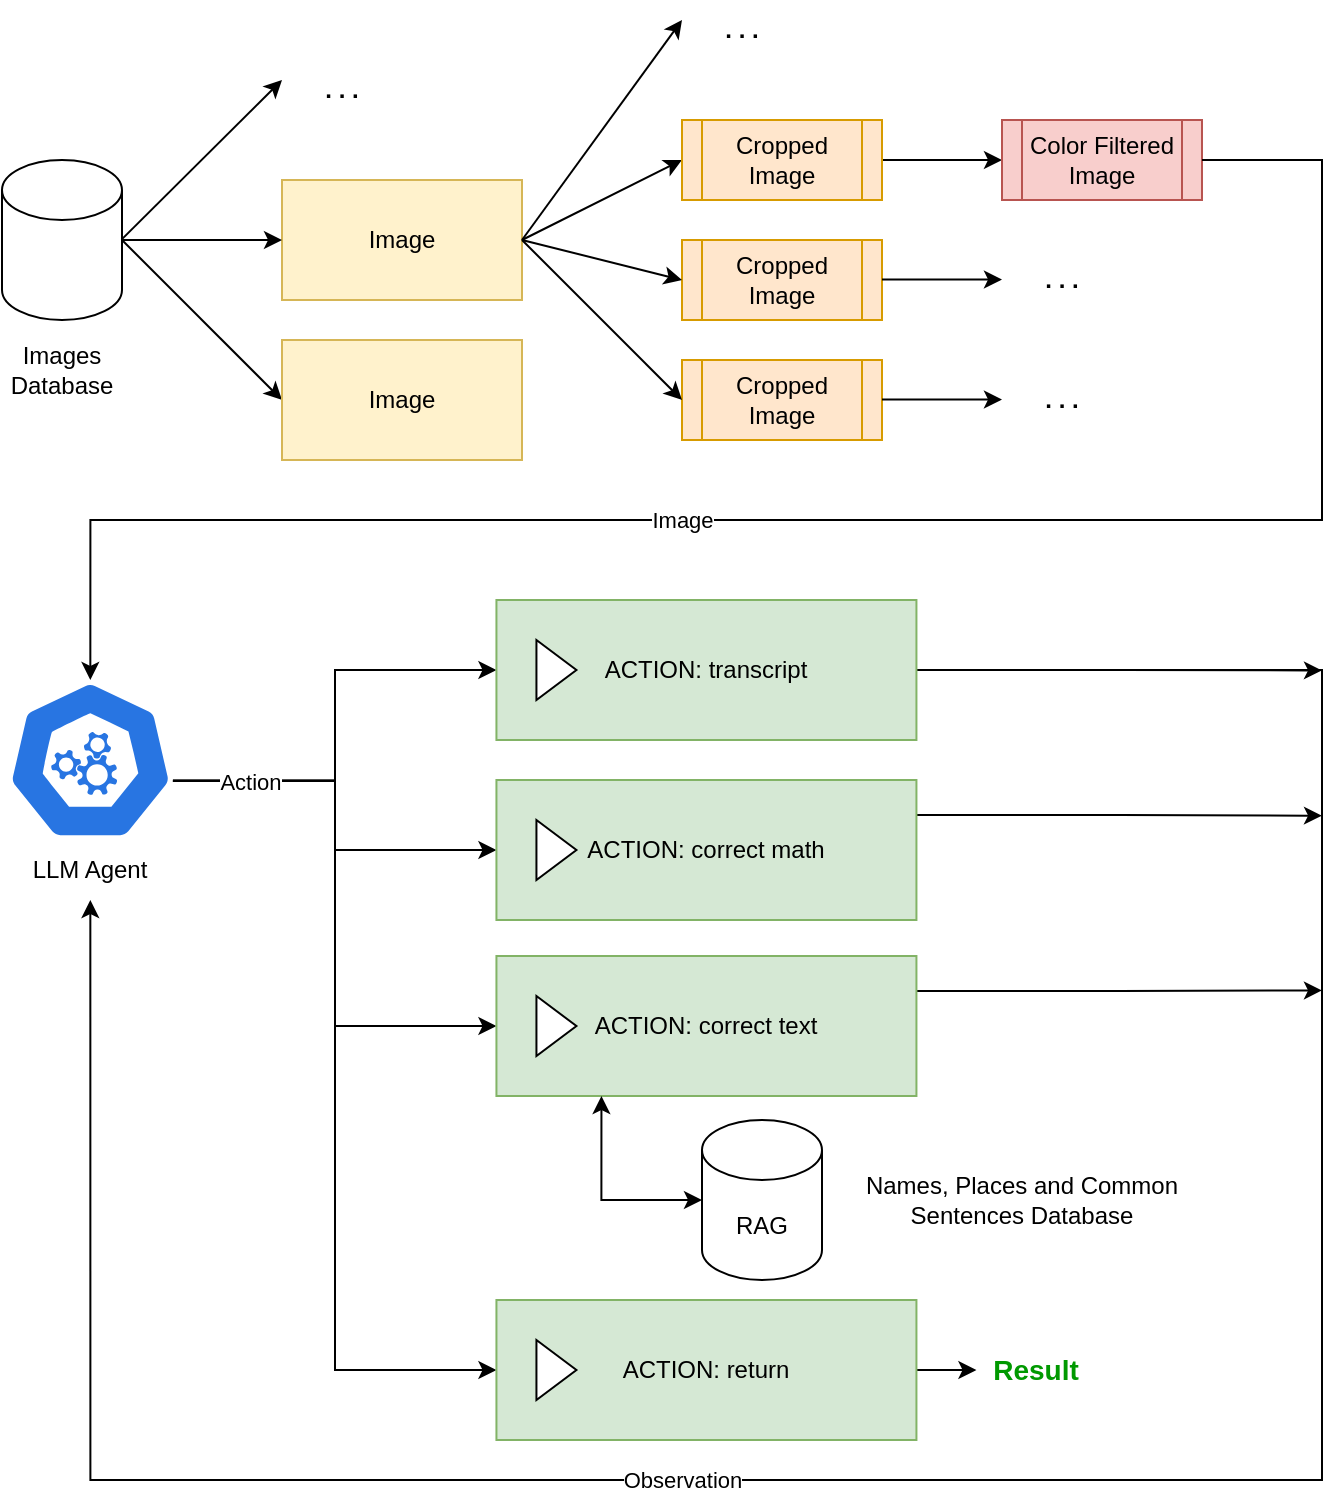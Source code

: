 <mxfile version="24.4.13" type="device">
  <diagram name="Page-1" id="_7Ak6aFFo15ZN1z-7NYE">
    <mxGraphModel dx="1574" dy="819" grid="1" gridSize="10" guides="1" tooltips="1" connect="1" arrows="1" fold="1" page="1" pageScale="1" pageWidth="827" pageHeight="1169" math="0" shadow="0">
      <root>
        <mxCell id="0" />
        <mxCell id="1" parent="0" />
        <mxCell id="xcZsJhXn7nlrGIb4VLdF-41" style="rounded=0;orthogonalLoop=1;jettySize=auto;html=1;exitX=1;exitY=0.5;exitDx=0;exitDy=0;exitPerimeter=0;entryX=0;entryY=0.5;entryDx=0;entryDy=0;" edge="1" parent="1" source="sbEwXr83FI8Pr9wkmPXc-1" target="xcZsJhXn7nlrGIb4VLdF-40">
          <mxGeometry relative="1" as="geometry" />
        </mxCell>
        <mxCell id="sbEwXr83FI8Pr9wkmPXc-1" value="" style="shape=cylinder3;whiteSpace=wrap;html=1;boundedLbl=1;backgroundOutline=1;size=15;" parent="1" vertex="1">
          <mxGeometry x="60" y="140" width="60" height="80" as="geometry" />
        </mxCell>
        <mxCell id="sbEwXr83FI8Pr9wkmPXc-2" value="Images&lt;div&gt;Database&lt;/div&gt;" style="text;html=1;align=center;verticalAlign=middle;whiteSpace=wrap;rounded=0;" parent="1" vertex="1">
          <mxGeometry x="60" y="230" width="60" height="30" as="geometry" />
        </mxCell>
        <mxCell id="sbEwXr83FI8Pr9wkmPXc-4" value="Image" style="rounded=0;whiteSpace=wrap;html=1;fillColor=#fff2cc;strokeColor=#d6b656;" parent="1" vertex="1">
          <mxGeometry x="200" y="150" width="120" height="60" as="geometry" />
        </mxCell>
        <mxCell id="xcZsJhXn7nlrGIb4VLdF-18" style="edgeStyle=orthogonalEdgeStyle;rounded=0;orthogonalLoop=1;jettySize=auto;html=1;exitX=0.995;exitY=0.63;exitDx=0;exitDy=0;exitPerimeter=0;entryX=0;entryY=0.5;entryDx=0;entryDy=0;" edge="1" parent="1" source="sbEwXr83FI8Pr9wkmPXc-6" target="xcZsJhXn7nlrGIb4VLdF-16">
          <mxGeometry relative="1" as="geometry" />
        </mxCell>
        <mxCell id="xcZsJhXn7nlrGIb4VLdF-21" style="edgeStyle=orthogonalEdgeStyle;rounded=0;orthogonalLoop=1;jettySize=auto;html=1;exitX=0.995;exitY=0.63;exitDx=0;exitDy=0;exitPerimeter=0;entryX=0;entryY=0.5;entryDx=0;entryDy=0;" edge="1" parent="1" source="sbEwXr83FI8Pr9wkmPXc-6" target="xcZsJhXn7nlrGIb4VLdF-19">
          <mxGeometry relative="1" as="geometry" />
        </mxCell>
        <mxCell id="xcZsJhXn7nlrGIb4VLdF-34" style="edgeStyle=orthogonalEdgeStyle;rounded=0;orthogonalLoop=1;jettySize=auto;html=1;exitX=0.995;exitY=0.63;exitDx=0;exitDy=0;exitPerimeter=0;entryX=0;entryY=0.5;entryDx=0;entryDy=0;" edge="1" parent="1" source="sbEwXr83FI8Pr9wkmPXc-6" target="xcZsJhXn7nlrGIb4VLdF-28">
          <mxGeometry relative="1" as="geometry" />
        </mxCell>
        <mxCell id="xcZsJhXn7nlrGIb4VLdF-45" style="edgeStyle=orthogonalEdgeStyle;rounded=0;orthogonalLoop=1;jettySize=auto;html=1;exitX=0.995;exitY=0.63;exitDx=0;exitDy=0;exitPerimeter=0;entryX=0;entryY=0.5;entryDx=0;entryDy=0;" edge="1" parent="1" source="sbEwXr83FI8Pr9wkmPXc-6" target="xcZsJhXn7nlrGIb4VLdF-43">
          <mxGeometry relative="1" as="geometry" />
        </mxCell>
        <mxCell id="xcZsJhXn7nlrGIb4VLdF-47" value="Action" style="edgeLabel;html=1;align=center;verticalAlign=middle;resizable=0;points=[];" vertex="1" connectable="0" parent="xcZsJhXn7nlrGIb4VLdF-45">
          <mxGeometry x="-0.613" relative="1" as="geometry">
            <mxPoint as="offset" />
          </mxGeometry>
        </mxCell>
        <mxCell id="sbEwXr83FI8Pr9wkmPXc-6" value="" style="aspect=fixed;sketch=0;html=1;dashed=0;whitespace=wrap;verticalLabelPosition=bottom;verticalAlign=top;fillColor=#2875E2;strokeColor=#ffffff;points=[[0.005,0.63,0],[0.1,0.2,0],[0.9,0.2,0],[0.5,0,0],[0.995,0.63,0],[0.72,0.99,0],[0.5,1,0],[0.28,0.99,0]];shape=mxgraph.kubernetes.icon2;prIcon=api" parent="1" vertex="1">
          <mxGeometry x="62.5" y="400" width="83.33" height="80" as="geometry" />
        </mxCell>
        <mxCell id="sbEwXr83FI8Pr9wkmPXc-7" value="LLM Agent" style="text;html=1;align=center;verticalAlign=middle;whiteSpace=wrap;rounded=0;" parent="1" vertex="1">
          <mxGeometry x="60" y="480" width="88.34" height="30" as="geometry" />
        </mxCell>
        <mxCell id="sbEwXr83FI8Pr9wkmPXc-8" value="" style="endArrow=classic;html=1;rounded=0;exitX=1;exitY=0.5;exitDx=0;exitDy=0;exitPerimeter=0;entryX=0;entryY=0.5;entryDx=0;entryDy=0;" parent="1" source="sbEwXr83FI8Pr9wkmPXc-1" target="sbEwXr83FI8Pr9wkmPXc-4" edge="1">
          <mxGeometry width="50" height="50" relative="1" as="geometry">
            <mxPoint x="390" y="320" as="sourcePoint" />
            <mxPoint x="440" y="270" as="targetPoint" />
          </mxGeometry>
        </mxCell>
        <mxCell id="sbEwXr83FI8Pr9wkmPXc-9" value="" style="endArrow=classic;html=1;rounded=0;exitX=1;exitY=0.5;exitDx=0;exitDy=0;entryX=0;entryY=0.5;entryDx=0;entryDy=0;" parent="1" source="sbEwXr83FI8Pr9wkmPXc-4" target="xcZsJhXn7nlrGIb4VLdF-1" edge="1">
          <mxGeometry width="50" height="50" relative="1" as="geometry">
            <mxPoint x="390" y="320" as="sourcePoint" />
            <mxPoint x="618.34" y="200" as="targetPoint" />
          </mxGeometry>
        </mxCell>
        <mxCell id="xcZsJhXn7nlrGIb4VLdF-10" style="edgeStyle=orthogonalEdgeStyle;rounded=0;orthogonalLoop=1;jettySize=auto;html=1;exitX=1;exitY=0.5;exitDx=0;exitDy=0;entryX=0;entryY=0.5;entryDx=0;entryDy=0;" edge="1" parent="1" source="xcZsJhXn7nlrGIb4VLdF-1" target="xcZsJhXn7nlrGIb4VLdF-9">
          <mxGeometry relative="1" as="geometry" />
        </mxCell>
        <mxCell id="xcZsJhXn7nlrGIb4VLdF-1" value="Cropped Image" style="shape=process;whiteSpace=wrap;html=1;backgroundOutline=1;fillColor=#ffe6cc;strokeColor=#d79b00;" vertex="1" parent="1">
          <mxGeometry x="400" y="120" width="100" height="40" as="geometry" />
        </mxCell>
        <mxCell id="xcZsJhXn7nlrGIb4VLdF-2" value="Cropped Image" style="shape=process;whiteSpace=wrap;html=1;backgroundOutline=1;fillColor=#ffe6cc;strokeColor=#d79b00;" vertex="1" parent="1">
          <mxGeometry x="400" y="180" width="100" height="40" as="geometry" />
        </mxCell>
        <mxCell id="xcZsJhXn7nlrGIb4VLdF-3" value="Cropped Image" style="shape=process;whiteSpace=wrap;html=1;backgroundOutline=1;fillColor=#ffe6cc;strokeColor=#d79b00;" vertex="1" parent="1">
          <mxGeometry x="400" y="240" width="100" height="40" as="geometry" />
        </mxCell>
        <mxCell id="xcZsJhXn7nlrGIb4VLdF-4" value="" style="endArrow=classic;html=1;rounded=0;exitX=1;exitY=0.5;exitDx=0;exitDy=0;entryX=0;entryY=0.5;entryDx=0;entryDy=0;" edge="1" parent="1" source="sbEwXr83FI8Pr9wkmPXc-4" target="xcZsJhXn7nlrGIb4VLdF-2">
          <mxGeometry width="50" height="50" relative="1" as="geometry">
            <mxPoint x="330" y="210" as="sourcePoint" />
            <mxPoint x="410" y="150" as="targetPoint" />
          </mxGeometry>
        </mxCell>
        <mxCell id="xcZsJhXn7nlrGIb4VLdF-5" value="" style="endArrow=classic;html=1;rounded=0;exitX=1;exitY=0.5;exitDx=0;exitDy=0;entryX=0;entryY=0.5;entryDx=0;entryDy=0;" edge="1" parent="1" source="sbEwXr83FI8Pr9wkmPXc-4" target="xcZsJhXn7nlrGIb4VLdF-3">
          <mxGeometry width="50" height="50" relative="1" as="geometry">
            <mxPoint x="330" y="210" as="sourcePoint" />
            <mxPoint x="410" y="210" as="targetPoint" />
          </mxGeometry>
        </mxCell>
        <mxCell id="xcZsJhXn7nlrGIb4VLdF-6" value="" style="endArrow=classic;html=1;rounded=0;exitX=1;exitY=0.5;exitDx=0;exitDy=0;entryX=0;entryY=0.5;entryDx=0;entryDy=0;" edge="1" parent="1" source="sbEwXr83FI8Pr9wkmPXc-4">
          <mxGeometry width="50" height="50" relative="1" as="geometry">
            <mxPoint x="330" y="210" as="sourcePoint" />
            <mxPoint x="400" y="70" as="targetPoint" />
          </mxGeometry>
        </mxCell>
        <mxCell id="xcZsJhXn7nlrGIb4VLdF-8" value="&lt;b&gt;. . .&lt;/b&gt;" style="text;html=1;align=center;verticalAlign=middle;whiteSpace=wrap;rounded=0;" vertex="1" parent="1">
          <mxGeometry x="400" y="60" width="60" height="30" as="geometry" />
        </mxCell>
        <mxCell id="xcZsJhXn7nlrGIb4VLdF-9" value="Color Filtered&lt;div&gt;Image&lt;/div&gt;" style="shape=process;whiteSpace=wrap;html=1;backgroundOutline=1;fillColor=#f8cecc;strokeColor=#b85450;" vertex="1" parent="1">
          <mxGeometry x="560" y="120" width="100" height="40" as="geometry" />
        </mxCell>
        <mxCell id="xcZsJhXn7nlrGIb4VLdF-11" style="edgeStyle=orthogonalEdgeStyle;rounded=0;orthogonalLoop=1;jettySize=auto;html=1;exitX=1;exitY=0.5;exitDx=0;exitDy=0;entryX=0;entryY=0.5;entryDx=0;entryDy=0;" edge="1" parent="1">
          <mxGeometry relative="1" as="geometry">
            <mxPoint x="500" y="199.76" as="sourcePoint" />
            <mxPoint x="560" y="199.76" as="targetPoint" />
          </mxGeometry>
        </mxCell>
        <mxCell id="xcZsJhXn7nlrGIb4VLdF-12" style="edgeStyle=orthogonalEdgeStyle;rounded=0;orthogonalLoop=1;jettySize=auto;html=1;exitX=1;exitY=0.5;exitDx=0;exitDy=0;entryX=0;entryY=0.5;entryDx=0;entryDy=0;" edge="1" parent="1">
          <mxGeometry relative="1" as="geometry">
            <mxPoint x="500" y="259.76" as="sourcePoint" />
            <mxPoint x="560" y="259.76" as="targetPoint" />
          </mxGeometry>
        </mxCell>
        <mxCell id="xcZsJhXn7nlrGIb4VLdF-13" value="&lt;b&gt;. . .&lt;/b&gt;" style="text;html=1;align=center;verticalAlign=middle;whiteSpace=wrap;rounded=0;" vertex="1" parent="1">
          <mxGeometry x="560" y="185" width="60" height="30" as="geometry" />
        </mxCell>
        <mxCell id="xcZsJhXn7nlrGIb4VLdF-14" value="&lt;b&gt;. . .&lt;/b&gt;" style="text;html=1;align=center;verticalAlign=middle;whiteSpace=wrap;rounded=0;" vertex="1" parent="1">
          <mxGeometry x="560" y="245" width="60" height="30" as="geometry" />
        </mxCell>
        <mxCell id="xcZsJhXn7nlrGIb4VLdF-15" style="edgeStyle=orthogonalEdgeStyle;rounded=0;orthogonalLoop=1;jettySize=auto;html=1;exitX=1;exitY=0.5;exitDx=0;exitDy=0;entryX=0.5;entryY=0;entryDx=0;entryDy=0;entryPerimeter=0;" edge="1" parent="1" source="xcZsJhXn7nlrGIb4VLdF-9" target="sbEwXr83FI8Pr9wkmPXc-6">
          <mxGeometry relative="1" as="geometry">
            <Array as="points">
              <mxPoint x="720" y="140" />
              <mxPoint x="720" y="320" />
              <mxPoint x="104" y="320" />
            </Array>
          </mxGeometry>
        </mxCell>
        <mxCell id="xcZsJhXn7nlrGIb4VLdF-27" value="Image" style="edgeLabel;html=1;align=center;verticalAlign=middle;resizable=0;points=[];" vertex="1" connectable="0" parent="xcZsJhXn7nlrGIb4VLdF-15">
          <mxGeometry x="0.148" relative="1" as="geometry">
            <mxPoint x="-23" as="offset" />
          </mxGeometry>
        </mxCell>
        <mxCell id="xcZsJhXn7nlrGIb4VLdF-46" style="edgeStyle=orthogonalEdgeStyle;rounded=0;orthogonalLoop=1;jettySize=auto;html=1;exitX=1;exitY=0.5;exitDx=0;exitDy=0;entryX=0.5;entryY=1;entryDx=0;entryDy=0;" edge="1" parent="1" source="xcZsJhXn7nlrGIb4VLdF-16" target="sbEwXr83FI8Pr9wkmPXc-7">
          <mxGeometry relative="1" as="geometry">
            <Array as="points">
              <mxPoint x="720" y="395" />
              <mxPoint x="720" y="800" />
              <mxPoint x="104" y="800" />
            </Array>
          </mxGeometry>
        </mxCell>
        <mxCell id="xcZsJhXn7nlrGIb4VLdF-48" value="Observation" style="edgeLabel;html=1;align=center;verticalAlign=middle;resizable=0;points=[];" vertex="1" connectable="0" parent="xcZsJhXn7nlrGIb4VLdF-46">
          <mxGeometry x="0.263" relative="1" as="geometry">
            <mxPoint x="28" as="offset" />
          </mxGeometry>
        </mxCell>
        <mxCell id="xcZsJhXn7nlrGIb4VLdF-52" style="edgeStyle=orthogonalEdgeStyle;rounded=0;orthogonalLoop=1;jettySize=auto;html=1;exitX=1;exitY=0.5;exitDx=0;exitDy=0;" edge="1" parent="1" source="xcZsJhXn7nlrGIb4VLdF-16">
          <mxGeometry relative="1" as="geometry">
            <mxPoint x="720" y="395.211" as="targetPoint" />
          </mxGeometry>
        </mxCell>
        <mxCell id="xcZsJhXn7nlrGIb4VLdF-16" value="ACTION: transcript" style="html=1;whiteSpace=wrap;container=1;recursiveResize=0;collapsible=0;fillColor=#d5e8d4;strokeColor=#82b366;" vertex="1" parent="1">
          <mxGeometry x="307.22" y="360" width="210" height="70" as="geometry" />
        </mxCell>
        <mxCell id="xcZsJhXn7nlrGIb4VLdF-17" value="" style="triangle;html=1;whiteSpace=wrap;" vertex="1" parent="xcZsJhXn7nlrGIb4VLdF-16">
          <mxGeometry x="20" y="20" width="20" height="30" as="geometry" />
        </mxCell>
        <mxCell id="xcZsJhXn7nlrGIb4VLdF-50" style="edgeStyle=orthogonalEdgeStyle;rounded=0;orthogonalLoop=1;jettySize=auto;html=1;exitX=1;exitY=0.25;exitDx=0;exitDy=0;" edge="1" parent="1" source="xcZsJhXn7nlrGIb4VLdF-19">
          <mxGeometry relative="1" as="geometry">
            <mxPoint x="720" y="555.211" as="targetPoint" />
          </mxGeometry>
        </mxCell>
        <mxCell id="xcZsJhXn7nlrGIb4VLdF-19" value="ACTION: correct text" style="html=1;whiteSpace=wrap;container=1;recursiveResize=0;collapsible=0;fillColor=#d5e8d4;strokeColor=#82b366;" vertex="1" parent="1">
          <mxGeometry x="307.22" y="538" width="210" height="70" as="geometry" />
        </mxCell>
        <mxCell id="xcZsJhXn7nlrGIb4VLdF-20" value="" style="triangle;html=1;whiteSpace=wrap;" vertex="1" parent="xcZsJhXn7nlrGIb4VLdF-19">
          <mxGeometry x="20" y="20" width="20" height="30" as="geometry" />
        </mxCell>
        <mxCell id="xcZsJhXn7nlrGIb4VLdF-37" style="edgeStyle=orthogonalEdgeStyle;rounded=0;orthogonalLoop=1;jettySize=auto;html=1;exitX=1;exitY=0.5;exitDx=0;exitDy=0;entryX=0;entryY=0.5;entryDx=0;entryDy=0;" edge="1" parent="1" source="xcZsJhXn7nlrGIb4VLdF-28" target="xcZsJhXn7nlrGIb4VLdF-35">
          <mxGeometry relative="1" as="geometry" />
        </mxCell>
        <mxCell id="xcZsJhXn7nlrGIb4VLdF-28" value="ACTION: return" style="html=1;whiteSpace=wrap;container=1;recursiveResize=0;collapsible=0;fillColor=#d5e8d4;strokeColor=#82b366;" vertex="1" parent="1">
          <mxGeometry x="307.22" y="710" width="210" height="70" as="geometry" />
        </mxCell>
        <mxCell id="xcZsJhXn7nlrGIb4VLdF-29" value="" style="triangle;html=1;whiteSpace=wrap;" vertex="1" parent="xcZsJhXn7nlrGIb4VLdF-28">
          <mxGeometry x="20" y="20" width="20" height="30" as="geometry" />
        </mxCell>
        <mxCell id="xcZsJhXn7nlrGIb4VLdF-30" value="RAG" style="shape=cylinder3;whiteSpace=wrap;html=1;boundedLbl=1;backgroundOutline=1;size=15;" vertex="1" parent="1">
          <mxGeometry x="410" y="620" width="60" height="80" as="geometry" />
        </mxCell>
        <mxCell id="xcZsJhXn7nlrGIb4VLdF-31" value="&lt;div&gt;Names, Places and Common Sentences Database&lt;/div&gt;" style="text;html=1;align=center;verticalAlign=middle;whiteSpace=wrap;rounded=0;" vertex="1" parent="1">
          <mxGeometry x="480" y="645" width="180" height="30" as="geometry" />
        </mxCell>
        <mxCell id="xcZsJhXn7nlrGIb4VLdF-35" value="Result" style="text;html=1;align=center;verticalAlign=middle;whiteSpace=wrap;rounded=0;fontStyle=1;fontColor=#009900;fontSize=14;" vertex="1" parent="1">
          <mxGeometry x="547.22" y="730" width="60" height="30" as="geometry" />
        </mxCell>
        <mxCell id="xcZsJhXn7nlrGIb4VLdF-38" value="" style="endArrow=classic;html=1;rounded=0;exitX=1;exitY=0.5;exitDx=0;exitDy=0;exitPerimeter=0;entryX=0;entryY=0.5;entryDx=0;entryDy=0;" edge="1" parent="1">
          <mxGeometry width="50" height="50" relative="1" as="geometry">
            <mxPoint x="120" y="179.57" as="sourcePoint" />
            <mxPoint x="200" y="100" as="targetPoint" />
          </mxGeometry>
        </mxCell>
        <mxCell id="xcZsJhXn7nlrGIb4VLdF-40" value="Image" style="rounded=0;whiteSpace=wrap;html=1;fillColor=#fff2cc;strokeColor=#d6b656;" vertex="1" parent="1">
          <mxGeometry x="200" y="230" width="120" height="60" as="geometry" />
        </mxCell>
        <mxCell id="xcZsJhXn7nlrGIb4VLdF-42" value="&lt;b&gt;. . .&lt;/b&gt;" style="text;html=1;align=center;verticalAlign=middle;whiteSpace=wrap;rounded=0;" vertex="1" parent="1">
          <mxGeometry x="200" y="90" width="60" height="30" as="geometry" />
        </mxCell>
        <mxCell id="xcZsJhXn7nlrGIb4VLdF-49" style="edgeStyle=orthogonalEdgeStyle;rounded=0;orthogonalLoop=1;jettySize=auto;html=1;exitX=1;exitY=0.25;exitDx=0;exitDy=0;" edge="1" parent="1" source="xcZsJhXn7nlrGIb4VLdF-43">
          <mxGeometry relative="1" as="geometry">
            <mxPoint x="720" y="467.842" as="targetPoint" />
          </mxGeometry>
        </mxCell>
        <mxCell id="xcZsJhXn7nlrGIb4VLdF-43" value="ACTION: correct math" style="html=1;whiteSpace=wrap;container=1;recursiveResize=0;collapsible=0;fillColor=#d5e8d4;strokeColor=#82b366;" vertex="1" parent="1">
          <mxGeometry x="307.22" y="450" width="210" height="70" as="geometry" />
        </mxCell>
        <mxCell id="xcZsJhXn7nlrGIb4VLdF-44" value="" style="triangle;html=1;whiteSpace=wrap;" vertex="1" parent="xcZsJhXn7nlrGIb4VLdF-43">
          <mxGeometry x="20" y="20" width="20" height="30" as="geometry" />
        </mxCell>
        <mxCell id="xcZsJhXn7nlrGIb4VLdF-51" style="edgeStyle=orthogonalEdgeStyle;rounded=0;orthogonalLoop=1;jettySize=auto;html=1;exitX=0.25;exitY=1;exitDx=0;exitDy=0;entryX=0;entryY=0.5;entryDx=0;entryDy=0;entryPerimeter=0;startArrow=classic;startFill=1;" edge="1" parent="1" source="xcZsJhXn7nlrGIb4VLdF-19" target="xcZsJhXn7nlrGIb4VLdF-30">
          <mxGeometry relative="1" as="geometry" />
        </mxCell>
      </root>
    </mxGraphModel>
  </diagram>
</mxfile>
